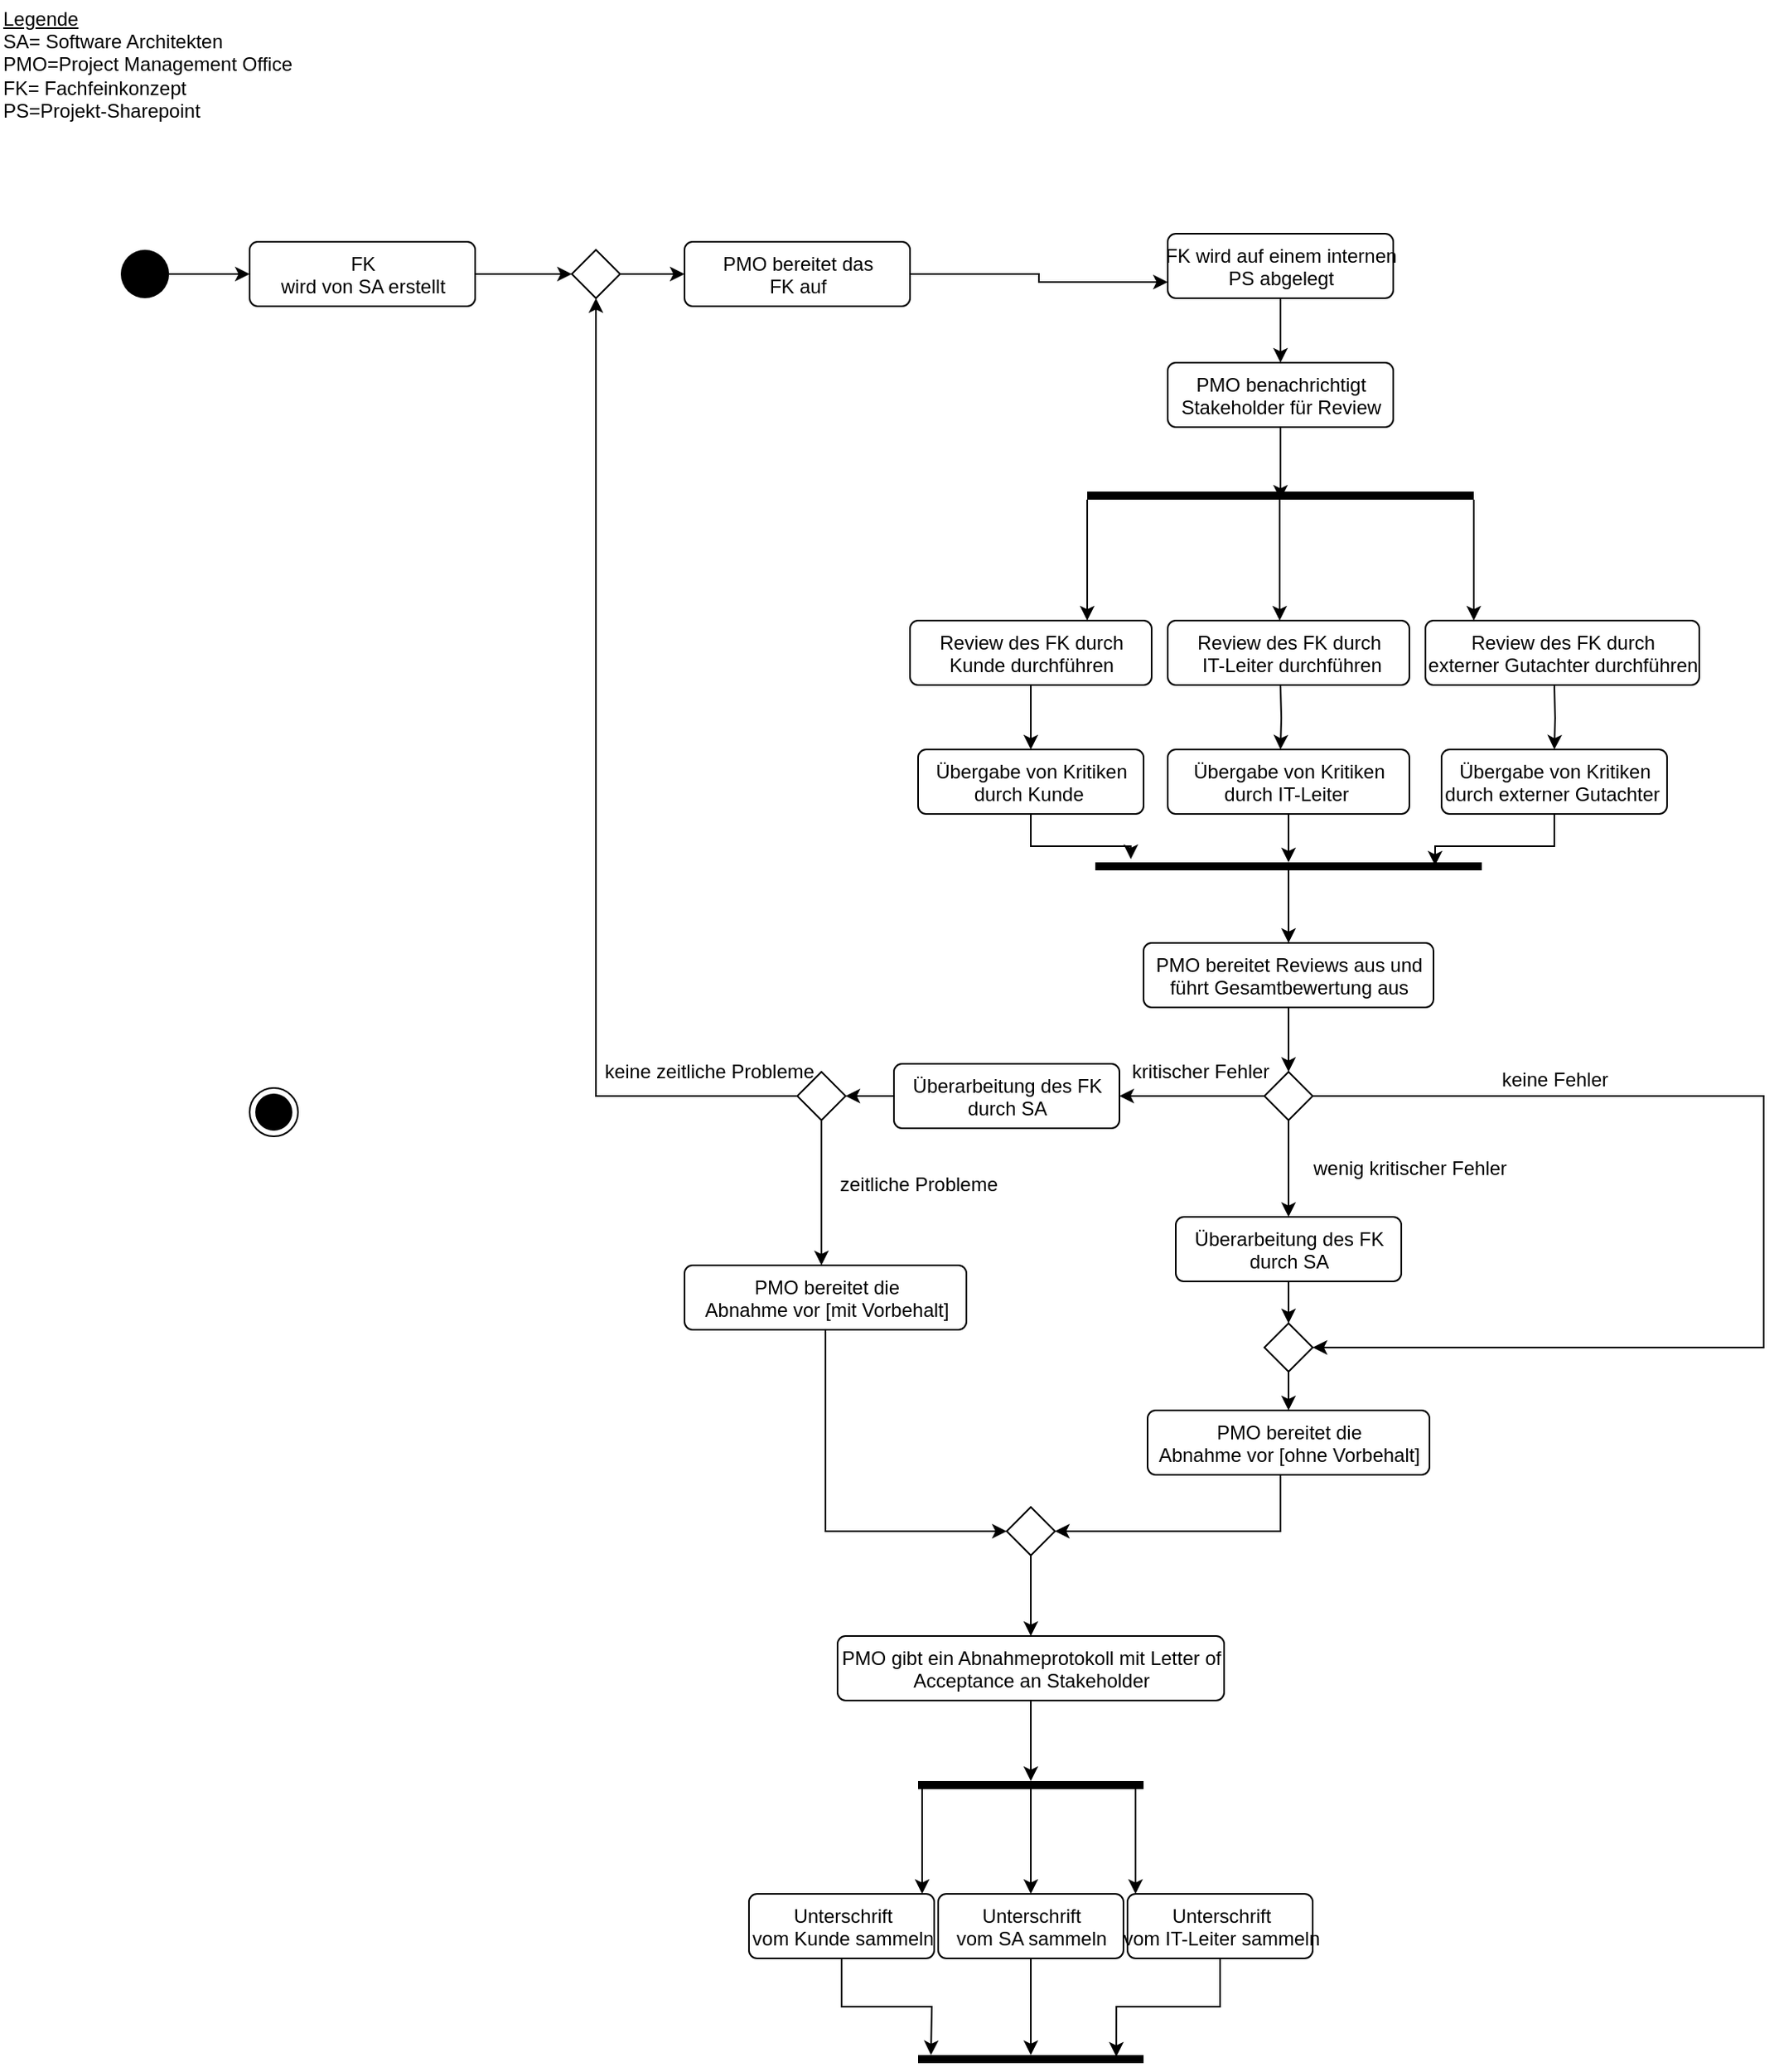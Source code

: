 <mxfile version="13.9.3" type="github">
  <diagram name="Page-1" id="e7e014a7-5840-1c2e-5031-d8a46d1fe8dd">
    <mxGraphModel dx="1422" dy="794" grid="1" gridSize="10" guides="1" tooltips="1" connect="1" arrows="1" fold="1" page="1" pageScale="1" pageWidth="1169" pageHeight="826" background="#ffffff" math="0" shadow="0">
      <root>
        <mxCell id="0" />
        <mxCell id="1" parent="0" />
        <mxCell id="qaj02LCAdilDeVSlp9cG-50" style="edgeStyle=orthogonalEdgeStyle;rounded=0;orthogonalLoop=1;jettySize=auto;html=1;exitX=1;exitY=0.5;exitDx=0;exitDy=0;entryX=0;entryY=0.5;entryDx=0;entryDy=0;" parent="1" source="qaj02LCAdilDeVSlp9cG-46" target="qaj02LCAdilDeVSlp9cG-49" edge="1">
          <mxGeometry relative="1" as="geometry" />
        </mxCell>
        <mxCell id="qaj02LCAdilDeVSlp9cG-46" value="" style="ellipse;fillColor=#000000;strokeColor=none;" parent="1" vertex="1">
          <mxGeometry x="110" y="160" width="30" height="30" as="geometry" />
        </mxCell>
        <mxCell id="qaj02LCAdilDeVSlp9cG-47" value="" style="ellipse;html=1;shape=endState;fillColor=#000000;strokeColor=#000000;" parent="1" vertex="1">
          <mxGeometry x="190" y="680" width="30" height="30" as="geometry" />
        </mxCell>
        <mxCell id="qaj02LCAdilDeVSlp9cG-54" style="edgeStyle=orthogonalEdgeStyle;rounded=0;orthogonalLoop=1;jettySize=auto;html=1;" parent="1" source="qaj02LCAdilDeVSlp9cG-49" edge="1">
          <mxGeometry relative="1" as="geometry">
            <mxPoint x="390" y="175" as="targetPoint" />
          </mxGeometry>
        </mxCell>
        <mxCell id="qaj02LCAdilDeVSlp9cG-49" value="&lt;span&gt;FK&lt;br&gt;wird von SA erstellt&lt;/span&gt;" style="html=1;align=center;verticalAlign=top;rounded=1;absoluteArcSize=1;arcSize=10;dashed=0;" parent="1" vertex="1">
          <mxGeometry x="190" y="155" width="140" height="40" as="geometry" />
        </mxCell>
        <mxCell id="qaj02LCAdilDeVSlp9cG-53" value="&lt;div&gt;&lt;u&gt;Legende&lt;/u&gt;&lt;/div&gt;&lt;div&gt;&lt;span&gt;SA= Software Architekten&lt;/span&gt;&lt;/div&gt;PMO=Project Management Office&lt;br&gt;FK= Fachfeinkonzept&lt;br&gt;PS=Projekt-Sharepoint" style="text;html=1;align=left;verticalAlign=middle;resizable=0;points=[];autosize=1;" parent="1" vertex="1">
          <mxGeometry x="35" y="5" width="200" height="80" as="geometry" />
        </mxCell>
        <mxCell id="qaj02LCAdilDeVSlp9cG-56" style="edgeStyle=orthogonalEdgeStyle;rounded=0;orthogonalLoop=1;jettySize=auto;html=1;entryX=0;entryY=0.75;entryDx=0;entryDy=0;" parent="1" source="qaj02LCAdilDeVSlp9cG-55" target="qaj02LCAdilDeVSlp9cG-57" edge="1">
          <mxGeometry relative="1" as="geometry">
            <mxPoint x="680" y="175" as="targetPoint" />
          </mxGeometry>
        </mxCell>
        <mxCell id="qaj02LCAdilDeVSlp9cG-55" value="PMO bereitet das &lt;br&gt;FK auf" style="html=1;align=center;verticalAlign=top;rounded=1;absoluteArcSize=1;arcSize=10;dashed=0;" parent="1" vertex="1">
          <mxGeometry x="460" y="155" width="140" height="40" as="geometry" />
        </mxCell>
        <mxCell id="qaj02LCAdilDeVSlp9cG-74" style="edgeStyle=orthogonalEdgeStyle;rounded=0;orthogonalLoop=1;jettySize=auto;html=1;" parent="1" source="qaj02LCAdilDeVSlp9cG-57" target="qaj02LCAdilDeVSlp9cG-58" edge="1">
          <mxGeometry relative="1" as="geometry" />
        </mxCell>
        <mxCell id="qaj02LCAdilDeVSlp9cG-57" value="FK wird auf einem internen&lt;br&gt;PS abgelegt" style="html=1;align=center;verticalAlign=top;rounded=1;absoluteArcSize=1;arcSize=10;dashed=0;" parent="1" vertex="1">
          <mxGeometry x="760" y="150" width="140" height="40" as="geometry" />
        </mxCell>
        <mxCell id="qaj02LCAdilDeVSlp9cG-61" style="edgeStyle=orthogonalEdgeStyle;rounded=0;orthogonalLoop=1;jettySize=auto;html=1;exitX=0.5;exitY=1;exitDx=0;exitDy=0;entryX=1;entryY=0.5;entryDx=0;entryDy=0;entryPerimeter=0;" parent="1" source="qaj02LCAdilDeVSlp9cG-58" target="qaj02LCAdilDeVSlp9cG-60" edge="1">
          <mxGeometry relative="1" as="geometry">
            <Array as="points">
              <mxPoint x="830" y="270" />
            </Array>
          </mxGeometry>
        </mxCell>
        <mxCell id="qaj02LCAdilDeVSlp9cG-58" value="PMO benachrichtigt&lt;br&gt;Stakeholder für Review" style="html=1;align=center;verticalAlign=top;rounded=1;absoluteArcSize=1;arcSize=10;dashed=0;" parent="1" vertex="1">
          <mxGeometry x="760" y="230" width="140" height="40" as="geometry" />
        </mxCell>
        <mxCell id="qaj02LCAdilDeVSlp9cG-60" value="" style="html=1;points=[];perimeter=orthogonalPerimeter;fillColor=#000000;strokeColor=none;direction=south;" parent="1" vertex="1">
          <mxGeometry x="710" y="310" width="240" height="5" as="geometry" />
        </mxCell>
        <mxCell id="qaj02LCAdilDeVSlp9cG-70" style="edgeStyle=orthogonalEdgeStyle;rounded=0;orthogonalLoop=1;jettySize=auto;html=1;" parent="1" edge="1">
          <mxGeometry relative="1" as="geometry">
            <mxPoint x="829.5" y="390" as="targetPoint" />
            <mxPoint x="829.5" y="315" as="sourcePoint" />
          </mxGeometry>
        </mxCell>
        <mxCell id="qaj02LCAdilDeVSlp9cG-71" style="edgeStyle=orthogonalEdgeStyle;rounded=0;orthogonalLoop=1;jettySize=auto;html=1;" parent="1" edge="1">
          <mxGeometry relative="1" as="geometry">
            <mxPoint x="710" y="390" as="targetPoint" />
            <mxPoint x="710" y="315" as="sourcePoint" />
          </mxGeometry>
        </mxCell>
        <mxCell id="qaj02LCAdilDeVSlp9cG-75" style="edgeStyle=orthogonalEdgeStyle;rounded=0;orthogonalLoop=1;jettySize=auto;html=1;" parent="1" edge="1">
          <mxGeometry relative="1" as="geometry">
            <mxPoint x="950" y="390" as="targetPoint" />
            <mxPoint x="950" y="315" as="sourcePoint" />
          </mxGeometry>
        </mxCell>
        <mxCell id="qaj02LCAdilDeVSlp9cG-76" value="Review des FK durch&lt;br&gt;&amp;nbsp;IT-Leiter durchführen" style="html=1;align=center;verticalAlign=top;rounded=1;absoluteArcSize=1;arcSize=10;dashed=0;" parent="1" vertex="1">
          <mxGeometry x="760" y="390" width="150" height="40" as="geometry" />
        </mxCell>
        <mxCell id="qaj02LCAdilDeVSlp9cG-77" value="Review des FK durch&lt;br&gt;externer Gutachter durchführen" style="html=1;align=center;verticalAlign=top;rounded=1;absoluteArcSize=1;arcSize=10;dashed=0;" parent="1" vertex="1">
          <mxGeometry x="920" y="390" width="170" height="40" as="geometry" />
        </mxCell>
        <mxCell id="qaj02LCAdilDeVSlp9cG-79" style="edgeStyle=orthogonalEdgeStyle;rounded=0;orthogonalLoop=1;jettySize=auto;html=1;" parent="1" source="qaj02LCAdilDeVSlp9cG-78" edge="1">
          <mxGeometry relative="1" as="geometry">
            <mxPoint x="675" y="470" as="targetPoint" />
          </mxGeometry>
        </mxCell>
        <mxCell id="qaj02LCAdilDeVSlp9cG-78" value="Review des FK durch&lt;br&gt;Kunde durchführen" style="html=1;align=center;verticalAlign=top;rounded=1;absoluteArcSize=1;arcSize=10;dashed=0;" parent="1" vertex="1">
          <mxGeometry x="600" y="390" width="150" height="40" as="geometry" />
        </mxCell>
        <mxCell id="qaj02LCAdilDeVSlp9cG-88" style="edgeStyle=orthogonalEdgeStyle;rounded=0;orthogonalLoop=1;jettySize=auto;html=1;entryX=-0.4;entryY=0.908;entryDx=0;entryDy=0;entryPerimeter=0;" parent="1" source="qaj02LCAdilDeVSlp9cG-80" target="qaj02LCAdilDeVSlp9cG-85" edge="1">
          <mxGeometry relative="1" as="geometry" />
        </mxCell>
        <mxCell id="qaj02LCAdilDeVSlp9cG-80" value="Übergabe von Kritiken&lt;br&gt;durch Kunde&amp;nbsp;" style="html=1;align=center;verticalAlign=top;rounded=1;absoluteArcSize=1;arcSize=10;dashed=0;" parent="1" vertex="1">
          <mxGeometry x="605" y="470" width="140" height="40" as="geometry" />
        </mxCell>
        <mxCell id="qaj02LCAdilDeVSlp9cG-81" style="edgeStyle=orthogonalEdgeStyle;rounded=0;orthogonalLoop=1;jettySize=auto;html=1;" parent="1" edge="1">
          <mxGeometry relative="1" as="geometry">
            <mxPoint x="830" y="470" as="targetPoint" />
            <mxPoint x="830" y="430" as="sourcePoint" />
          </mxGeometry>
        </mxCell>
        <mxCell id="qaj02LCAdilDeVSlp9cG-87" style="edgeStyle=orthogonalEdgeStyle;rounded=0;orthogonalLoop=1;jettySize=auto;html=1;" parent="1" source="qaj02LCAdilDeVSlp9cG-82" edge="1">
          <mxGeometry relative="1" as="geometry">
            <mxPoint x="835" y="540" as="targetPoint" />
          </mxGeometry>
        </mxCell>
        <mxCell id="qaj02LCAdilDeVSlp9cG-82" value="Übergabe von Kritiken&lt;br&gt;durch IT-Leiter&amp;nbsp;" style="html=1;align=center;verticalAlign=top;rounded=1;absoluteArcSize=1;arcSize=10;dashed=0;" parent="1" vertex="1">
          <mxGeometry x="760" y="470" width="150" height="40" as="geometry" />
        </mxCell>
        <mxCell id="qaj02LCAdilDeVSlp9cG-83" style="edgeStyle=orthogonalEdgeStyle;rounded=0;orthogonalLoop=1;jettySize=auto;html=1;" parent="1" edge="1">
          <mxGeometry relative="1" as="geometry">
            <mxPoint x="1000" y="470" as="targetPoint" />
            <mxPoint x="1000" y="430" as="sourcePoint" />
          </mxGeometry>
        </mxCell>
        <mxCell id="qaj02LCAdilDeVSlp9cG-89" style="edgeStyle=orthogonalEdgeStyle;rounded=0;orthogonalLoop=1;jettySize=auto;html=1;entryX=0.4;entryY=0.121;entryDx=0;entryDy=0;entryPerimeter=0;" parent="1" source="qaj02LCAdilDeVSlp9cG-84" target="qaj02LCAdilDeVSlp9cG-85" edge="1">
          <mxGeometry relative="1" as="geometry" />
        </mxCell>
        <mxCell id="qaj02LCAdilDeVSlp9cG-84" value="Übergabe von Kritiken&lt;br&gt;durch externer Gutachter&amp;nbsp;" style="html=1;align=center;verticalAlign=top;rounded=1;absoluteArcSize=1;arcSize=10;dashed=0;" parent="1" vertex="1">
          <mxGeometry x="930" y="470" width="140" height="40" as="geometry" />
        </mxCell>
        <mxCell id="sdpkfdGk7wIOjyx_IKUw-2" style="edgeStyle=orthogonalEdgeStyle;rounded=0;orthogonalLoop=1;jettySize=auto;html=1;" edge="1" parent="1" source="qaj02LCAdilDeVSlp9cG-85" target="sdpkfdGk7wIOjyx_IKUw-1">
          <mxGeometry relative="1" as="geometry" />
        </mxCell>
        <mxCell id="qaj02LCAdilDeVSlp9cG-85" value="" style="html=1;points=[];perimeter=orthogonalPerimeter;fillColor=#000000;strokeColor=none;direction=south;" parent="1" vertex="1">
          <mxGeometry x="715" y="540" width="240" height="5" as="geometry" />
        </mxCell>
        <mxCell id="sdpkfdGk7wIOjyx_IKUw-5" style="edgeStyle=orthogonalEdgeStyle;rounded=0;orthogonalLoop=1;jettySize=auto;html=1;" edge="1" parent="1" source="sdpkfdGk7wIOjyx_IKUw-1" target="sdpkfdGk7wIOjyx_IKUw-3">
          <mxGeometry relative="1" as="geometry" />
        </mxCell>
        <mxCell id="sdpkfdGk7wIOjyx_IKUw-1" value="PMO bereitet Reviews aus und &lt;br&gt;führt Gesamtbewertung aus" style="html=1;align=center;verticalAlign=top;rounded=1;absoluteArcSize=1;arcSize=10;dashed=0;" vertex="1" parent="1">
          <mxGeometry x="745" y="590" width="180" height="40" as="geometry" />
        </mxCell>
        <mxCell id="sdpkfdGk7wIOjyx_IKUw-6" style="edgeStyle=orthogonalEdgeStyle;rounded=0;orthogonalLoop=1;jettySize=auto;html=1;" edge="1" parent="1" source="sdpkfdGk7wIOjyx_IKUw-3">
          <mxGeometry relative="1" as="geometry">
            <mxPoint x="730" y="685" as="targetPoint" />
          </mxGeometry>
        </mxCell>
        <mxCell id="sdpkfdGk7wIOjyx_IKUw-12" style="edgeStyle=orthogonalEdgeStyle;rounded=0;orthogonalLoop=1;jettySize=auto;html=1;" edge="1" parent="1" source="sdpkfdGk7wIOjyx_IKUw-3">
          <mxGeometry relative="1" as="geometry">
            <mxPoint x="835" y="760" as="targetPoint" />
          </mxGeometry>
        </mxCell>
        <mxCell id="sdpkfdGk7wIOjyx_IKUw-20" style="edgeStyle=orthogonalEdgeStyle;rounded=0;orthogonalLoop=1;jettySize=auto;html=1;entryX=1;entryY=0.5;entryDx=0;entryDy=0;" edge="1" parent="1" source="sdpkfdGk7wIOjyx_IKUw-3" target="sdpkfdGk7wIOjyx_IKUw-19">
          <mxGeometry relative="1" as="geometry">
            <mxPoint x="1060" y="890" as="targetPoint" />
            <Array as="points">
              <mxPoint x="1130" y="685" />
              <mxPoint x="1130" y="841" />
            </Array>
          </mxGeometry>
        </mxCell>
        <mxCell id="sdpkfdGk7wIOjyx_IKUw-3" value="" style="rhombus;" vertex="1" parent="1">
          <mxGeometry x="820" y="670" width="30" height="30" as="geometry" />
        </mxCell>
        <mxCell id="sdpkfdGk7wIOjyx_IKUw-7" value="kritischer Fehler" style="text;html=1;align=center;verticalAlign=middle;resizable=0;points=[];autosize=1;" vertex="1" parent="1">
          <mxGeometry x="730" y="660" width="100" height="20" as="geometry" />
        </mxCell>
        <mxCell id="sdpkfdGk7wIOjyx_IKUw-23" style="edgeStyle=orthogonalEdgeStyle;rounded=0;orthogonalLoop=1;jettySize=auto;html=1;entryX=1;entryY=0.5;entryDx=0;entryDy=0;" edge="1" parent="1" source="sdpkfdGk7wIOjyx_IKUw-8" target="sdpkfdGk7wIOjyx_IKUw-22">
          <mxGeometry relative="1" as="geometry" />
        </mxCell>
        <mxCell id="sdpkfdGk7wIOjyx_IKUw-8" value="Überarbeitung des FK &lt;br&gt;durch SA" style="html=1;align=center;verticalAlign=top;rounded=1;absoluteArcSize=1;arcSize=10;dashed=0;" vertex="1" parent="1">
          <mxGeometry x="590" y="665" width="140" height="40" as="geometry" />
        </mxCell>
        <mxCell id="sdpkfdGk7wIOjyx_IKUw-10" style="edgeStyle=orthogonalEdgeStyle;rounded=0;orthogonalLoop=1;jettySize=auto;html=1;" edge="1" parent="1" source="sdpkfdGk7wIOjyx_IKUw-9" target="qaj02LCAdilDeVSlp9cG-55">
          <mxGeometry relative="1" as="geometry" />
        </mxCell>
        <mxCell id="sdpkfdGk7wIOjyx_IKUw-9" value="" style="rhombus;whiteSpace=wrap;html=1;" vertex="1" parent="1">
          <mxGeometry x="390" y="160" width="30" height="30" as="geometry" />
        </mxCell>
        <mxCell id="sdpkfdGk7wIOjyx_IKUw-13" value="wenig kritischer Fehler" style="text;html=1;align=center;verticalAlign=middle;resizable=0;points=[];autosize=1;" vertex="1" parent="1">
          <mxGeometry x="840" y="720" width="140" height="20" as="geometry" />
        </mxCell>
        <mxCell id="sdpkfdGk7wIOjyx_IKUw-31" style="edgeStyle=orthogonalEdgeStyle;rounded=0;orthogonalLoop=1;jettySize=auto;html=1;" edge="1" parent="1" source="sdpkfdGk7wIOjyx_IKUw-14" target="sdpkfdGk7wIOjyx_IKUw-19">
          <mxGeometry relative="1" as="geometry" />
        </mxCell>
        <mxCell id="sdpkfdGk7wIOjyx_IKUw-14" value="Überarbeitung des FK &lt;br&gt;durch SA" style="html=1;align=center;verticalAlign=top;rounded=1;absoluteArcSize=1;arcSize=10;dashed=0;" vertex="1" parent="1">
          <mxGeometry x="765" y="760" width="140" height="40" as="geometry" />
        </mxCell>
        <mxCell id="sdpkfdGk7wIOjyx_IKUw-34" style="edgeStyle=orthogonalEdgeStyle;rounded=0;orthogonalLoop=1;jettySize=auto;html=1;entryX=1;entryY=0.5;entryDx=0;entryDy=0;" edge="1" parent="1" source="sdpkfdGk7wIOjyx_IKUw-16" target="sdpkfdGk7wIOjyx_IKUw-33">
          <mxGeometry relative="1" as="geometry">
            <Array as="points">
              <mxPoint x="830" y="955" />
            </Array>
          </mxGeometry>
        </mxCell>
        <mxCell id="sdpkfdGk7wIOjyx_IKUw-16" value="PMO bereitet die &lt;br&gt;Abnahme vor [ohne Vorbehalt]" style="html=1;align=center;verticalAlign=top;rounded=1;absoluteArcSize=1;arcSize=10;dashed=0;" vertex="1" parent="1">
          <mxGeometry x="747.5" y="880" width="175" height="40" as="geometry" />
        </mxCell>
        <mxCell id="sdpkfdGk7wIOjyx_IKUw-18" value="keine Fehler" style="text;html=1;align=center;verticalAlign=middle;resizable=0;points=[];autosize=1;" vertex="1" parent="1">
          <mxGeometry x="960" y="665" width="80" height="20" as="geometry" />
        </mxCell>
        <mxCell id="sdpkfdGk7wIOjyx_IKUw-21" style="edgeStyle=orthogonalEdgeStyle;rounded=0;orthogonalLoop=1;jettySize=auto;html=1;entryX=0.5;entryY=0;entryDx=0;entryDy=0;" edge="1" parent="1" source="sdpkfdGk7wIOjyx_IKUw-19" target="sdpkfdGk7wIOjyx_IKUw-16">
          <mxGeometry relative="1" as="geometry" />
        </mxCell>
        <mxCell id="sdpkfdGk7wIOjyx_IKUw-19" value="" style="rhombus;whiteSpace=wrap;html=1;" vertex="1" parent="1">
          <mxGeometry x="820" y="826" width="30" height="30" as="geometry" />
        </mxCell>
        <mxCell id="sdpkfdGk7wIOjyx_IKUw-24" style="edgeStyle=orthogonalEdgeStyle;rounded=0;orthogonalLoop=1;jettySize=auto;html=1;entryX=0.5;entryY=1;entryDx=0;entryDy=0;" edge="1" parent="1" source="sdpkfdGk7wIOjyx_IKUw-22" target="sdpkfdGk7wIOjyx_IKUw-9">
          <mxGeometry relative="1" as="geometry" />
        </mxCell>
        <mxCell id="sdpkfdGk7wIOjyx_IKUw-29" style="edgeStyle=orthogonalEdgeStyle;rounded=0;orthogonalLoop=1;jettySize=auto;html=1;" edge="1" parent="1" source="sdpkfdGk7wIOjyx_IKUw-22">
          <mxGeometry relative="1" as="geometry">
            <mxPoint x="545" y="790" as="targetPoint" />
          </mxGeometry>
        </mxCell>
        <mxCell id="sdpkfdGk7wIOjyx_IKUw-22" value="" style="rhombus;whiteSpace=wrap;html=1;" vertex="1" parent="1">
          <mxGeometry x="530" y="670" width="30" height="30" as="geometry" />
        </mxCell>
        <mxCell id="sdpkfdGk7wIOjyx_IKUw-26" value="zeitliche Probleme" style="text;html=1;align=center;verticalAlign=middle;resizable=0;points=[];autosize=1;" vertex="1" parent="1">
          <mxGeometry x="550" y="730" width="110" height="20" as="geometry" />
        </mxCell>
        <mxCell id="sdpkfdGk7wIOjyx_IKUw-27" value="keine zeitliche Probleme" style="text;html=1;align=center;verticalAlign=middle;resizable=0;points=[];autosize=1;" vertex="1" parent="1">
          <mxGeometry x="400" y="660" width="150" height="20" as="geometry" />
        </mxCell>
        <mxCell id="sdpkfdGk7wIOjyx_IKUw-35" style="edgeStyle=orthogonalEdgeStyle;rounded=0;orthogonalLoop=1;jettySize=auto;html=1;entryX=0;entryY=0.5;entryDx=0;entryDy=0;" edge="1" parent="1" source="sdpkfdGk7wIOjyx_IKUw-30" target="sdpkfdGk7wIOjyx_IKUw-33">
          <mxGeometry relative="1" as="geometry">
            <mxPoint x="547.5" y="990" as="targetPoint" />
            <Array as="points">
              <mxPoint x="548" y="955" />
            </Array>
          </mxGeometry>
        </mxCell>
        <mxCell id="sdpkfdGk7wIOjyx_IKUw-30" value="PMO bereitet die &lt;br&gt;Abnahme vor [mit Vorbehalt]" style="html=1;align=center;verticalAlign=top;rounded=1;absoluteArcSize=1;arcSize=10;dashed=0;" vertex="1" parent="1">
          <mxGeometry x="460" y="790" width="175" height="40" as="geometry" />
        </mxCell>
        <mxCell id="sdpkfdGk7wIOjyx_IKUw-37" style="edgeStyle=orthogonalEdgeStyle;rounded=0;orthogonalLoop=1;jettySize=auto;html=1;" edge="1" parent="1" source="sdpkfdGk7wIOjyx_IKUw-33" target="sdpkfdGk7wIOjyx_IKUw-36">
          <mxGeometry relative="1" as="geometry" />
        </mxCell>
        <mxCell id="sdpkfdGk7wIOjyx_IKUw-33" value="" style="rhombus;whiteSpace=wrap;html=1;" vertex="1" parent="1">
          <mxGeometry x="660" y="940" width="30" height="30" as="geometry" />
        </mxCell>
        <mxCell id="sdpkfdGk7wIOjyx_IKUw-49" style="edgeStyle=orthogonalEdgeStyle;rounded=0;orthogonalLoop=1;jettySize=auto;html=1;" edge="1" parent="1" source="sdpkfdGk7wIOjyx_IKUw-36" target="sdpkfdGk7wIOjyx_IKUw-39">
          <mxGeometry relative="1" as="geometry" />
        </mxCell>
        <mxCell id="sdpkfdGk7wIOjyx_IKUw-36" value="PMO gibt ein Abnahmeprotokoll mit Letter of&lt;br&gt;Acceptance an Stakeholder" style="html=1;align=center;verticalAlign=top;rounded=1;absoluteArcSize=1;arcSize=10;dashed=0;" vertex="1" parent="1">
          <mxGeometry x="555" y="1020" width="240" height="40" as="geometry" />
        </mxCell>
        <mxCell id="sdpkfdGk7wIOjyx_IKUw-38" value="" style="html=1;points=[];perimeter=orthogonalPerimeter;fillColor=#000000;strokeColor=none;direction=south;" vertex="1" parent="1">
          <mxGeometry x="605" y="1280" width="140" height="5" as="geometry" />
        </mxCell>
        <mxCell id="sdpkfdGk7wIOjyx_IKUw-40" style="edgeStyle=orthogonalEdgeStyle;rounded=0;orthogonalLoop=1;jettySize=auto;html=1;" edge="1" parent="1" source="sdpkfdGk7wIOjyx_IKUw-39">
          <mxGeometry relative="1" as="geometry">
            <mxPoint x="675" y="1180" as="targetPoint" />
          </mxGeometry>
        </mxCell>
        <mxCell id="sdpkfdGk7wIOjyx_IKUw-39" value="" style="html=1;points=[];perimeter=orthogonalPerimeter;fillColor=#000000;strokeColor=none;direction=south;" vertex="1" parent="1">
          <mxGeometry x="605" y="1110" width="140" height="5" as="geometry" />
        </mxCell>
        <mxCell id="sdpkfdGk7wIOjyx_IKUw-41" style="edgeStyle=orthogonalEdgeStyle;rounded=0;orthogonalLoop=1;jettySize=auto;html=1;" edge="1" parent="1">
          <mxGeometry relative="1" as="geometry">
            <mxPoint x="740" y="1180" as="targetPoint" />
            <mxPoint x="740" y="1115" as="sourcePoint" />
          </mxGeometry>
        </mxCell>
        <mxCell id="sdpkfdGk7wIOjyx_IKUw-42" style="edgeStyle=orthogonalEdgeStyle;rounded=0;orthogonalLoop=1;jettySize=auto;html=1;" edge="1" parent="1">
          <mxGeometry relative="1" as="geometry">
            <mxPoint x="607.5" y="1180" as="targetPoint" />
            <mxPoint x="607.5" y="1115" as="sourcePoint" />
          </mxGeometry>
        </mxCell>
        <mxCell id="sdpkfdGk7wIOjyx_IKUw-46" style="edgeStyle=orthogonalEdgeStyle;rounded=0;orthogonalLoop=1;jettySize=auto;html=1;" edge="1" parent="1" source="sdpkfdGk7wIOjyx_IKUw-43">
          <mxGeometry relative="1" as="geometry">
            <mxPoint x="613" y="1280" as="targetPoint" />
          </mxGeometry>
        </mxCell>
        <mxCell id="sdpkfdGk7wIOjyx_IKUw-43" value="Unterschrift &lt;br&gt;vom Kunde sammeln" style="html=1;align=center;verticalAlign=top;rounded=1;absoluteArcSize=1;arcSize=10;dashed=0;" vertex="1" parent="1">
          <mxGeometry x="500" y="1180" width="115" height="40" as="geometry" />
        </mxCell>
        <mxCell id="sdpkfdGk7wIOjyx_IKUw-48" style="edgeStyle=orthogonalEdgeStyle;rounded=0;orthogonalLoop=1;jettySize=auto;html=1;entryX=0.2;entryY=0.121;entryDx=0;entryDy=0;entryPerimeter=0;" edge="1" parent="1" source="sdpkfdGk7wIOjyx_IKUw-44" target="sdpkfdGk7wIOjyx_IKUw-38">
          <mxGeometry relative="1" as="geometry" />
        </mxCell>
        <mxCell id="sdpkfdGk7wIOjyx_IKUw-44" value="Unterschrift &lt;br&gt;vom IT-Leiter sammeln" style="html=1;align=center;verticalAlign=top;rounded=1;absoluteArcSize=1;arcSize=10;dashed=0;" vertex="1" parent="1">
          <mxGeometry x="735" y="1180" width="115" height="40" as="geometry" />
        </mxCell>
        <mxCell id="sdpkfdGk7wIOjyx_IKUw-47" style="edgeStyle=orthogonalEdgeStyle;rounded=0;orthogonalLoop=1;jettySize=auto;html=1;" edge="1" parent="1" source="sdpkfdGk7wIOjyx_IKUw-45" target="sdpkfdGk7wIOjyx_IKUw-38">
          <mxGeometry relative="1" as="geometry" />
        </mxCell>
        <mxCell id="sdpkfdGk7wIOjyx_IKUw-45" value="Unterschrift &lt;br&gt;vom SA sammeln" style="html=1;align=center;verticalAlign=top;rounded=1;absoluteArcSize=1;arcSize=10;dashed=0;" vertex="1" parent="1">
          <mxGeometry x="617.5" y="1180" width="115" height="40" as="geometry" />
        </mxCell>
      </root>
    </mxGraphModel>
  </diagram>
</mxfile>
